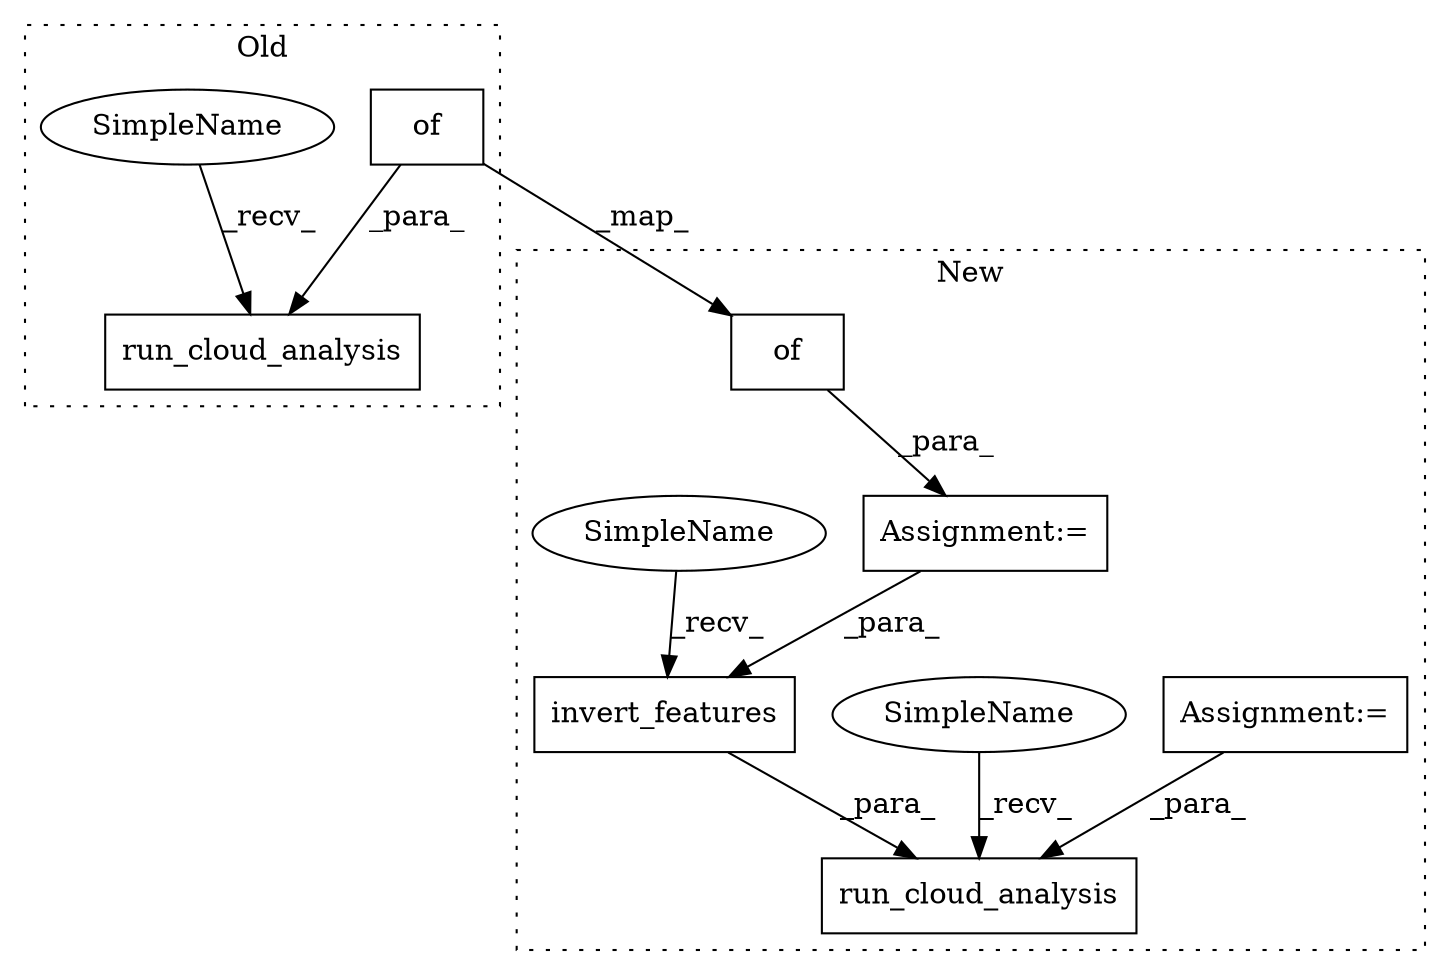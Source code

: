 digraph G {
subgraph cluster0 {
1 [label="run_cloud_analysis" a="32" s="16189,16429" l="19,1" shape="box"];
5 [label="of" a="32" s="16349,16428" l="3,1" shape="box"];
8 [label="SimpleName" a="42" s="16181" l="7" shape="ellipse"];
label = "Old";
style="dotted";
}
subgraph cluster1 {
2 [label="run_cloud_analysis" a="32" s="18563,18657" l="19,1" shape="box"];
3 [label="invert_features" a="32" s="18632,18656" l="16,1" shape="box"];
4 [label="of" a="32" s="18423,18548" l="3,1" shape="box"];
6 [label="Assignment:=" a="7" s="18418" l="1" shape="box"];
7 [label="Assignment:=" a="7" s="18302" l="1" shape="box"];
9 [label="SimpleName" a="42" s="18555" l="7" shape="ellipse"];
10 [label="SimpleName" a="42" s="18624" l="7" shape="ellipse"];
label = "New";
style="dotted";
}
3 -> 2 [label="_para_"];
4 -> 6 [label="_para_"];
5 -> 4 [label="_map_"];
5 -> 1 [label="_para_"];
6 -> 3 [label="_para_"];
7 -> 2 [label="_para_"];
8 -> 1 [label="_recv_"];
9 -> 2 [label="_recv_"];
10 -> 3 [label="_recv_"];
}
